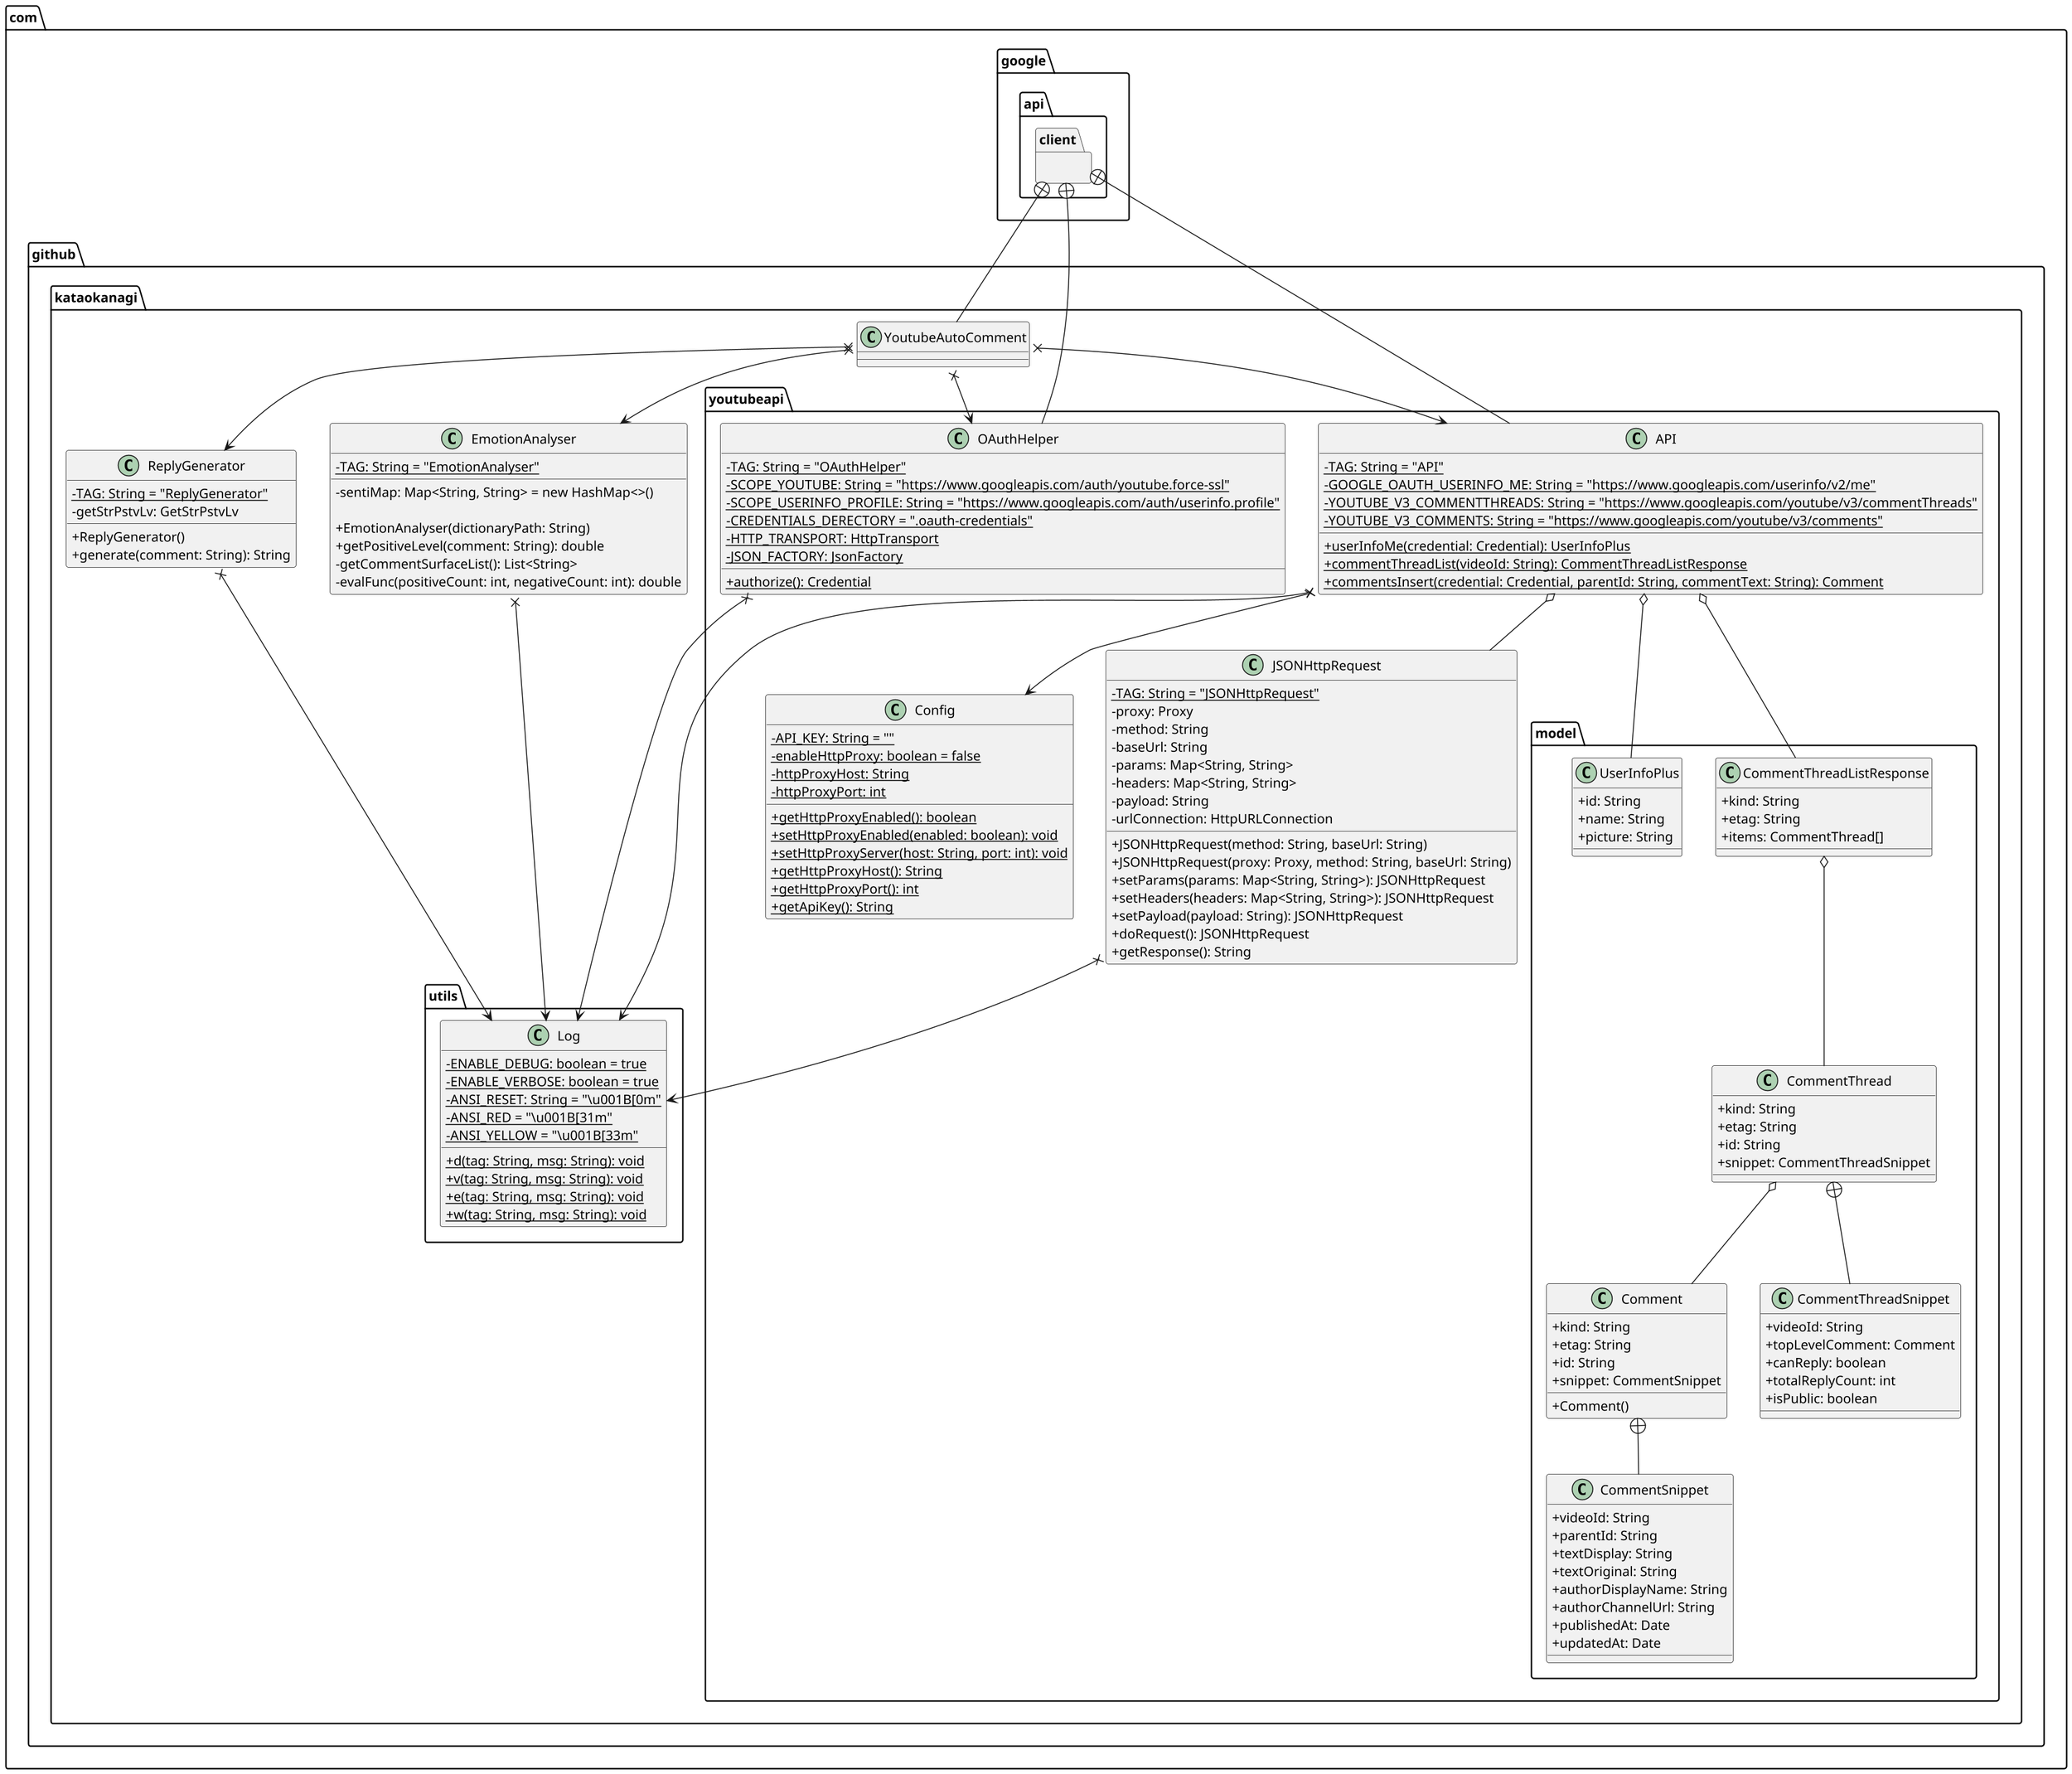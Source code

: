 ' @file      YoutubeAutoComment_ClassDiagram.pu
' @brief     高度情報演習2B プロジェクト計画書のクラス図の出力用ファイル
' @auther    AL18046 Kurihara Jin
' @auther    AL18036 Kataoka Nagi
' @date      2021-01-16 16:42:00
' $Version   1.2
' $Revision  1.0
' @par       追加点：変更点を追加
' @see       https://qiita.com/opengl-8080/items/98c510b8ca060bdd2ea3

@startuml out/ClassDiagram.png
scale 1.5
skinparam DefaultFontName メイリオ
' 可視性の変更
skinparam classAttributeIconSize 0

' class def
' @see https://qiita.com/KeithYokoma/items/ee21fec6a3ebb5d1e9a8

package com.github.kataokanagi {
  package com.github.kataokanagi.utils {
  }
  package com.github.kataokanagi.youtubeapi {
    package com.github.kataokanagi.youtubeapi.model {
    }
  }
}

package com.google.api.client {
}

package com.github.kataokanagi.utils {
    class Log {
        - {static} ENABLE_DEBUG: boolean = true
        - {static} ENABLE_VERBOSE: boolean = true
        - {static} ANSI_RESET: String = "\u001B[0m"
        - {static} ANSI_RED = "\u001B[31m"
        - {static} ANSI_YELLOW = "\u001B[33m"

        + {static} d(tag: String, msg: String): void
        + {static} v(tag: String, msg: String): void
        + {static} e(tag: String, msg: String): void
        + {static} w(tag: String, msg: String): void
    }
}

package com.github.kataokanagi.youtubeapi.model {
    class Comment {
        + kind: String
        + etag: String
        + id: String
        + snippet: CommentSnippet

        + Comment()
    }

    class CommentSnippet {
        + videoId: String
        + parentId: String
        + textDisplay: String
        + textOriginal: String
        + authorDisplayName: String
        + authorChannelUrl: String
        + publishedAt: Date
        + updatedAt: Date
    }

    Comment +-- CommentSnippet

    class CommentThread {
        + kind: String
        + etag: String
        + id: String
        + snippet: CommentThreadSnippet
    }

    class CommentThreadSnippet {
        + videoId: String
        + topLevelComment: Comment
        + canReply: boolean
        + totalReplyCount: int
        + isPublic: boolean
    }

    CommentThread +-- CommentThreadSnippet

    class CommentThreadListResponse {
        + kind: String
        + etag: String
        + items: CommentThread[]
    }

    CommentThreadListResponse o-- CommentThread
    CommentThread o-- Comment

    class UserInfoPlus {
        + id: String
        + name: String
        + picture: String
    }
}

package com.github.kataokanagi.youtubeapi {
    class API {
        - {static} TAG: String = "API"
        - {static} GOOGLE_OAUTH_USERINFO_ME: String = "https://www.googleapis.com/userinfo/v2/me"
        - {static} YOUTUBE_V3_COMMENTTHREADS: String = "https://www.googleapis.com/youtube/v3/commentThreads"
        - {static} YOUTUBE_V3_COMMENTS: String = "https://www.googleapis.com/youtube/v3/comments"

        + {static} userInfoMe(credential: Credential): UserInfoPlus
        + {static} commentThreadList(videoId: String): CommentThreadListResponse
        + {static} commentsInsert(credential: Credential, parentId: String, commentText: String): Comment
        ' + {static} replyComment(videoId: String, comment: String): void ' 仮に追加していたもの（片岡）
    }

    class Config {
        - {static} API_KEY: String = ""
        - {static} enableHttpProxy: boolean = false
        - {static} httpProxyHost: String
        - {static} httpProxyPort: int

        + {static} getHttpProxyEnabled(): boolean
        + {static} setHttpProxyEnabled(enabled: boolean): void
        + {static} setHttpProxyServer(host: String, port: int): void
        + {static} getHttpProxyHost(): String
        + {static} getHttpProxyPort(): int
        + {static} getApiKey(): String
    }

    class JSONHttpRequest {
        - {static} TAG: String = "JSONHttpRequest"
        - proxy: Proxy
        - method: String
        - baseUrl: String
        - params: Map<String, String>
        - headers: Map<String, String>
        - payload: String
        - urlConnection: HttpURLConnection

        + JSONHttpRequest(method: String, baseUrl: String)
        + JSONHttpRequest(proxy: Proxy, method: String, baseUrl: String)
        + setParams(params: Map<String, String>): JSONHttpRequest
        + setHeaders(headers: Map<String, String>): JSONHttpRequest
        + setPayload(payload: String): JSONHttpRequest
        + doRequest(): JSONHttpRequest
        + getResponse(): String
    }

  class OAuthHelper {
    - {static} TAG: String = "OAuthHelper"
    - {static} SCOPE_YOUTUBE: String = "https://www.googleapis.com/auth/youtube.force-ssl"
    - {static} SCOPE_USERINFO_PROFILE: String = "https://www.googleapis.com/auth/userinfo.profile"
    - {static} CREDENTIALS_DERECTORY = ".oauth-credentials"
    - {static} HTTP_TRANSPORT: HttpTransport
    - {static} JSON_FACTORY: JsonFactory

    + {static} authorize(): Credential
  }
}

package com.github.kataokanagi {
    class YoutubeAutoComment {
    }

    class EmotionAnalyser {
        - {static} TAG: String = "EmotionAnalyser"
        - sentiMap: Map<String, String> = new HashMap<>()

        + EmotionAnalyser(dictionaryPath: String)
        + getPositiveLevel(comment: String): double
        - getCommentSurfaceList(): List<String>
        - evalFunc(positiveCount: int, negativeCount: int): double
    }

    class ReplyGenerator {
        - {static} TAG: String = "ReplyGenerator"
        - getStrPstvLv: GetStrPstvLv

        + ReplyGenerator()
        + generate(comment: String): String
    }
}


' API o-- Log
EmotionAnalyser x--> Log
ReplyGenerator x--> Log
JSONHttpRequest x--> Log
OAuthHelper x--> Log
API x--> Log

API o-- CommentThreadListResponse
API o-- UserInfoPlus
API o-- JSONHttpRequest
API x--> Config

YoutubeAutoComment x--> OAuthHelper
YoutubeAutoComment x--> API
YoutubeAutoComment x--> EmotionAnalyser
YoutubeAutoComment x--> ReplyGenerator

com.google.api.client +-- API
com.google.api.client +-- YoutubeAutoComment
com.google.api.client +-- OAuthHelper

@enduml
